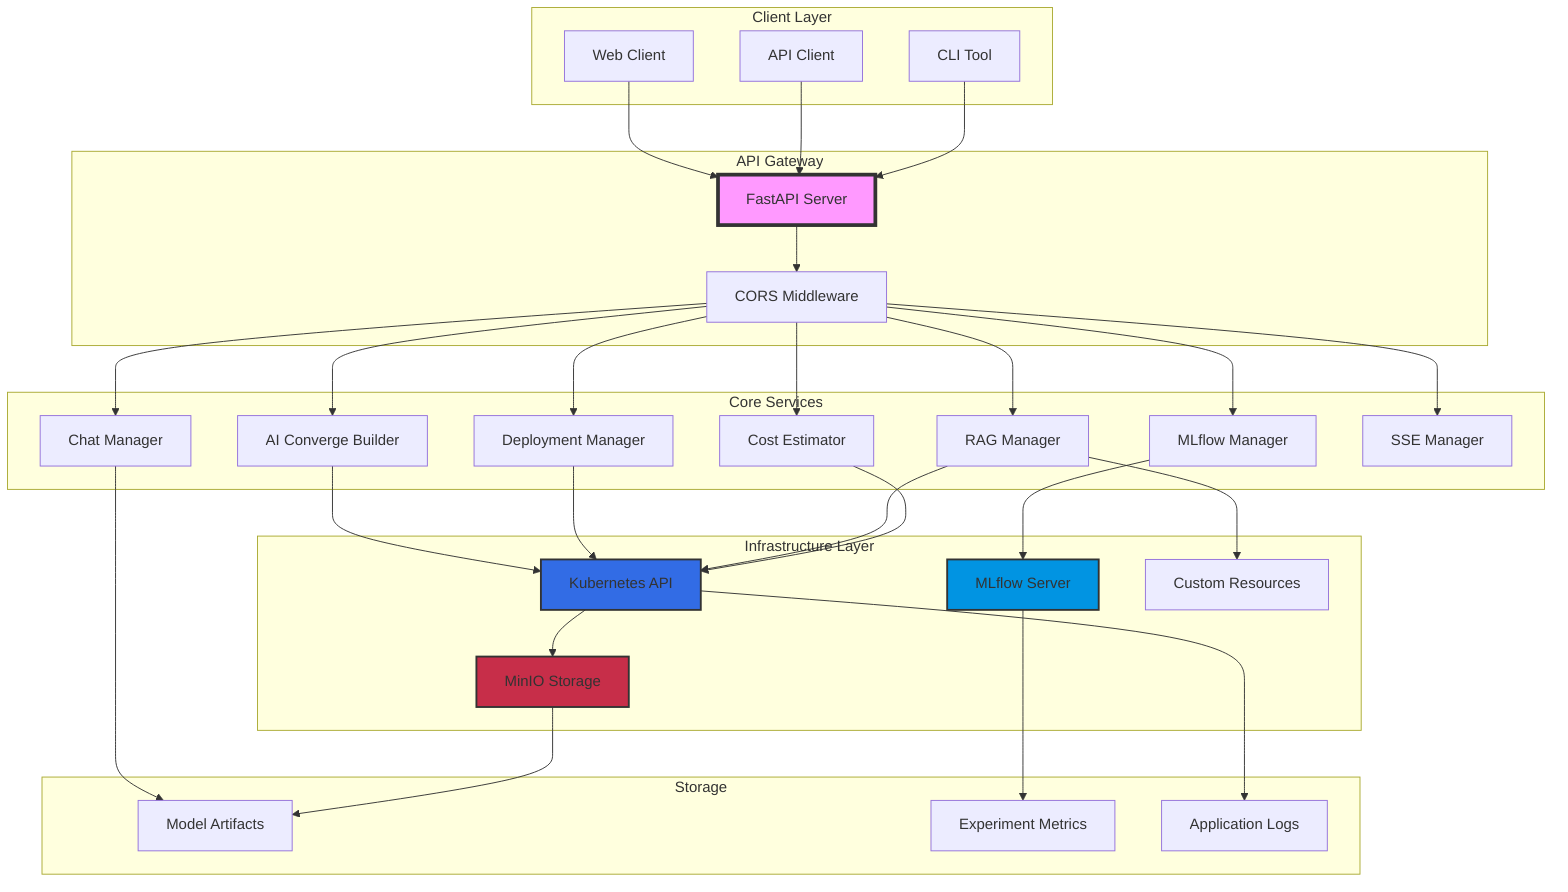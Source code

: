 graph TB
    subgraph "Client Layer"
        Client[Web Client]
        API[API Client]
        CLI[CLI Tool]
    end

    subgraph "API Gateway"
        FastAPI[FastAPI Server]
        CORS[CORS Middleware]
    end

    subgraph "Core Services"
        ACB[AI Converge Builder]
        DM[Deployment Manager]
        RM[RAG Manager]
        CM[Chat Manager]
        MM[MLflow Manager]
        CE[Cost Estimator]
        SSE[SSE Manager]
    end

    subgraph "Infrastructure Layer"
        K8S[Kubernetes API]
        MinIO[MinIO Storage]
        MLflow[MLflow Server]
        CRD[Custom Resources]
    end

    subgraph "Storage"
        Models[Model Artifacts]
        Metrics[Experiment Metrics]
        Logs[Application Logs]
    end

    Client --> FastAPI
    API --> FastAPI
    CLI --> FastAPI
    
    FastAPI --> CORS
    CORS --> ACB
    CORS --> DM
    CORS --> RM
    CORS --> CM
    CORS --> MM
    CORS --> CE
    CORS --> SSE

    ACB --> K8S
    DM --> K8S
    RM --> K8S
    RM --> CRD
    CM --> Models
    MM --> MLflow
    CE --> K8S

    K8S --> MinIO
    MLflow --> Metrics
    MinIO --> Models
    K8S --> Logs

    style FastAPI fill:#f9f,stroke:#333,stroke-width:4px
    style K8S fill:#326ce5,stroke:#333,stroke-width:2px
    style MinIO fill:#c72e49,stroke:#333,stroke-width:2px
    style MLflow fill:#0194e2,stroke:#333,stroke-width:2px
